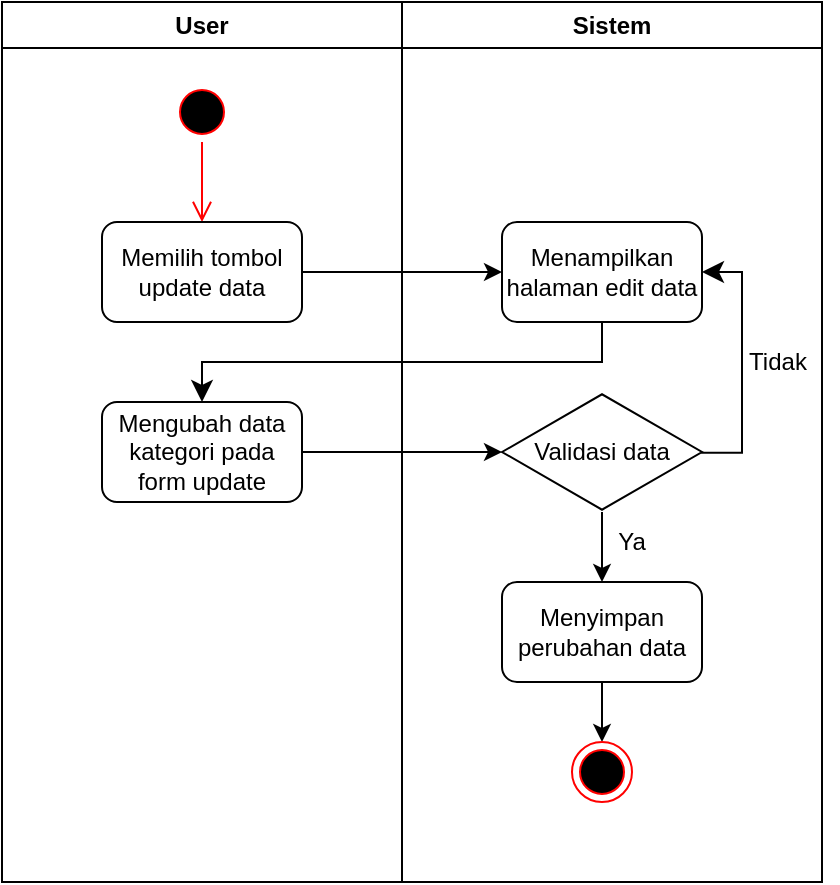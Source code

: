 <mxfile>
    <diagram id="qFToGrgE2A9cOxHWEtxL" name="Page-1">
        <mxGraphModel dx="402" dy="286" grid="1" gridSize="10" guides="1" tooltips="1" connect="1" arrows="1" fold="1" page="1" pageScale="1" pageWidth="850" pageHeight="1100" math="0" shadow="0">
            <root>
                <mxCell id="0"/>
                <mxCell id="1" parent="0"/>
                <mxCell id="2" value="User" style="swimlane;whiteSpace=wrap;html=1;" parent="1" vertex="1">
                    <mxGeometry x="120" y="40" width="200" height="440" as="geometry"/>
                </mxCell>
                <mxCell id="3" value="" style="ellipse;html=1;shape=startState;fillColor=#000000;strokeColor=#ff0000;" parent="2" vertex="1">
                    <mxGeometry x="85" y="40" width="30" height="30" as="geometry"/>
                </mxCell>
                <mxCell id="4" value="" style="edgeStyle=orthogonalEdgeStyle;html=1;verticalAlign=bottom;endArrow=open;endSize=8;strokeColor=#ff0000;" parent="2" source="3" edge="1">
                    <mxGeometry relative="1" as="geometry">
                        <mxPoint x="100" y="110" as="targetPoint"/>
                    </mxGeometry>
                </mxCell>
                <mxCell id="5" value="&lt;span style=&quot;color: rgb(0, 0, 0);&quot;&gt;Memilih tombol update data&lt;/span&gt;" style="rounded=1;whiteSpace=wrap;html=1;" parent="2" vertex="1">
                    <mxGeometry x="50" y="110" width="100" height="50" as="geometry"/>
                </mxCell>
                <mxCell id="6" value="Mengubah data kategori pada form update" style="rounded=1;whiteSpace=wrap;html=1;" parent="2" vertex="1">
                    <mxGeometry x="50" y="200" width="100" height="50" as="geometry"/>
                </mxCell>
                <mxCell id="7" value="Sistem" style="swimlane;whiteSpace=wrap;html=1;" parent="1" vertex="1">
                    <mxGeometry x="320" y="40" width="210" height="440" as="geometry"/>
                </mxCell>
                <mxCell id="8" value="Menampilkan halaman edit data" style="rounded=1;whiteSpace=wrap;html=1;" parent="7" vertex="1">
                    <mxGeometry x="50" y="110" width="100" height="50" as="geometry"/>
                </mxCell>
                <mxCell id="9" value="" style="edgeStyle=none;html=1;" parent="7" source="10" target="14" edge="1">
                    <mxGeometry relative="1" as="geometry"/>
                </mxCell>
                <mxCell id="10" value="Validasi data" style="html=1;whiteSpace=wrap;aspect=fixed;shape=isoRectangle;" parent="7" vertex="1">
                    <mxGeometry x="50" y="195" width="100" height="60" as="geometry"/>
                </mxCell>
                <mxCell id="11" value="" style="edgeStyle=elbowEdgeStyle;elbow=horizontal;endArrow=classic;html=1;curved=0;rounded=0;endSize=8;startSize=8;entryX=1;entryY=0.5;entryDx=0;entryDy=0;exitX=0.996;exitY=0.507;exitDx=0;exitDy=0;exitPerimeter=0;" parent="7" source="10" target="8" edge="1">
                    <mxGeometry width="50" height="50" relative="1" as="geometry">
                        <mxPoint x="150" y="220" as="sourcePoint"/>
                        <mxPoint x="200" y="170" as="targetPoint"/>
                        <Array as="points">
                            <mxPoint x="170" y="190"/>
                        </Array>
                    </mxGeometry>
                </mxCell>
                <mxCell id="12" value="Tidak" style="text;html=1;align=center;verticalAlign=middle;whiteSpace=wrap;rounded=0;" parent="7" vertex="1">
                    <mxGeometry x="158" y="165" width="60" height="30" as="geometry"/>
                </mxCell>
                <mxCell id="13" value="" style="edgeStyle=none;html=1;" parent="7" source="14" target="16" edge="1">
                    <mxGeometry relative="1" as="geometry"/>
                </mxCell>
                <mxCell id="14" value="Menyimpan perubahan data" style="rounded=1;whiteSpace=wrap;html=1;" parent="7" vertex="1">
                    <mxGeometry x="50" y="290" width="100" height="50" as="geometry"/>
                </mxCell>
                <mxCell id="15" value="Ya" style="text;html=1;align=center;verticalAlign=middle;whiteSpace=wrap;rounded=0;" parent="7" vertex="1">
                    <mxGeometry x="85" y="255" width="60" height="30" as="geometry"/>
                </mxCell>
                <mxCell id="16" value="" style="ellipse;html=1;shape=endState;fillColor=#000000;strokeColor=#ff0000;" parent="7" vertex="1">
                    <mxGeometry x="85" y="370" width="30" height="30" as="geometry"/>
                </mxCell>
                <mxCell id="17" value="" style="endArrow=classic;html=1;exitX=1;exitY=0.5;exitDx=0;exitDy=0;entryX=0;entryY=0.5;entryDx=0;entryDy=0;" parent="1" source="5" target="8" edge="1">
                    <mxGeometry width="50" height="50" relative="1" as="geometry">
                        <mxPoint x="450" y="200" as="sourcePoint"/>
                        <mxPoint x="350" y="175" as="targetPoint"/>
                    </mxGeometry>
                </mxCell>
                <mxCell id="18" value="" style="edgeStyle=elbowEdgeStyle;elbow=vertical;endArrow=classic;html=1;curved=0;rounded=0;endSize=8;startSize=8;entryX=0.5;entryY=0;entryDx=0;entryDy=0;exitX=0.5;exitY=1;exitDx=0;exitDy=0;" parent="1" source="8" target="6" edge="1">
                    <mxGeometry width="50" height="50" relative="1" as="geometry">
                        <mxPoint x="300" y="240" as="sourcePoint"/>
                        <mxPoint x="350" y="190" as="targetPoint"/>
                    </mxGeometry>
                </mxCell>
                <mxCell id="19" value="" style="edgeStyle=none;html=1;" parent="1" source="6" target="10" edge="1">
                    <mxGeometry relative="1" as="geometry"/>
                </mxCell>
            </root>
        </mxGraphModel>
    </diagram>
</mxfile>